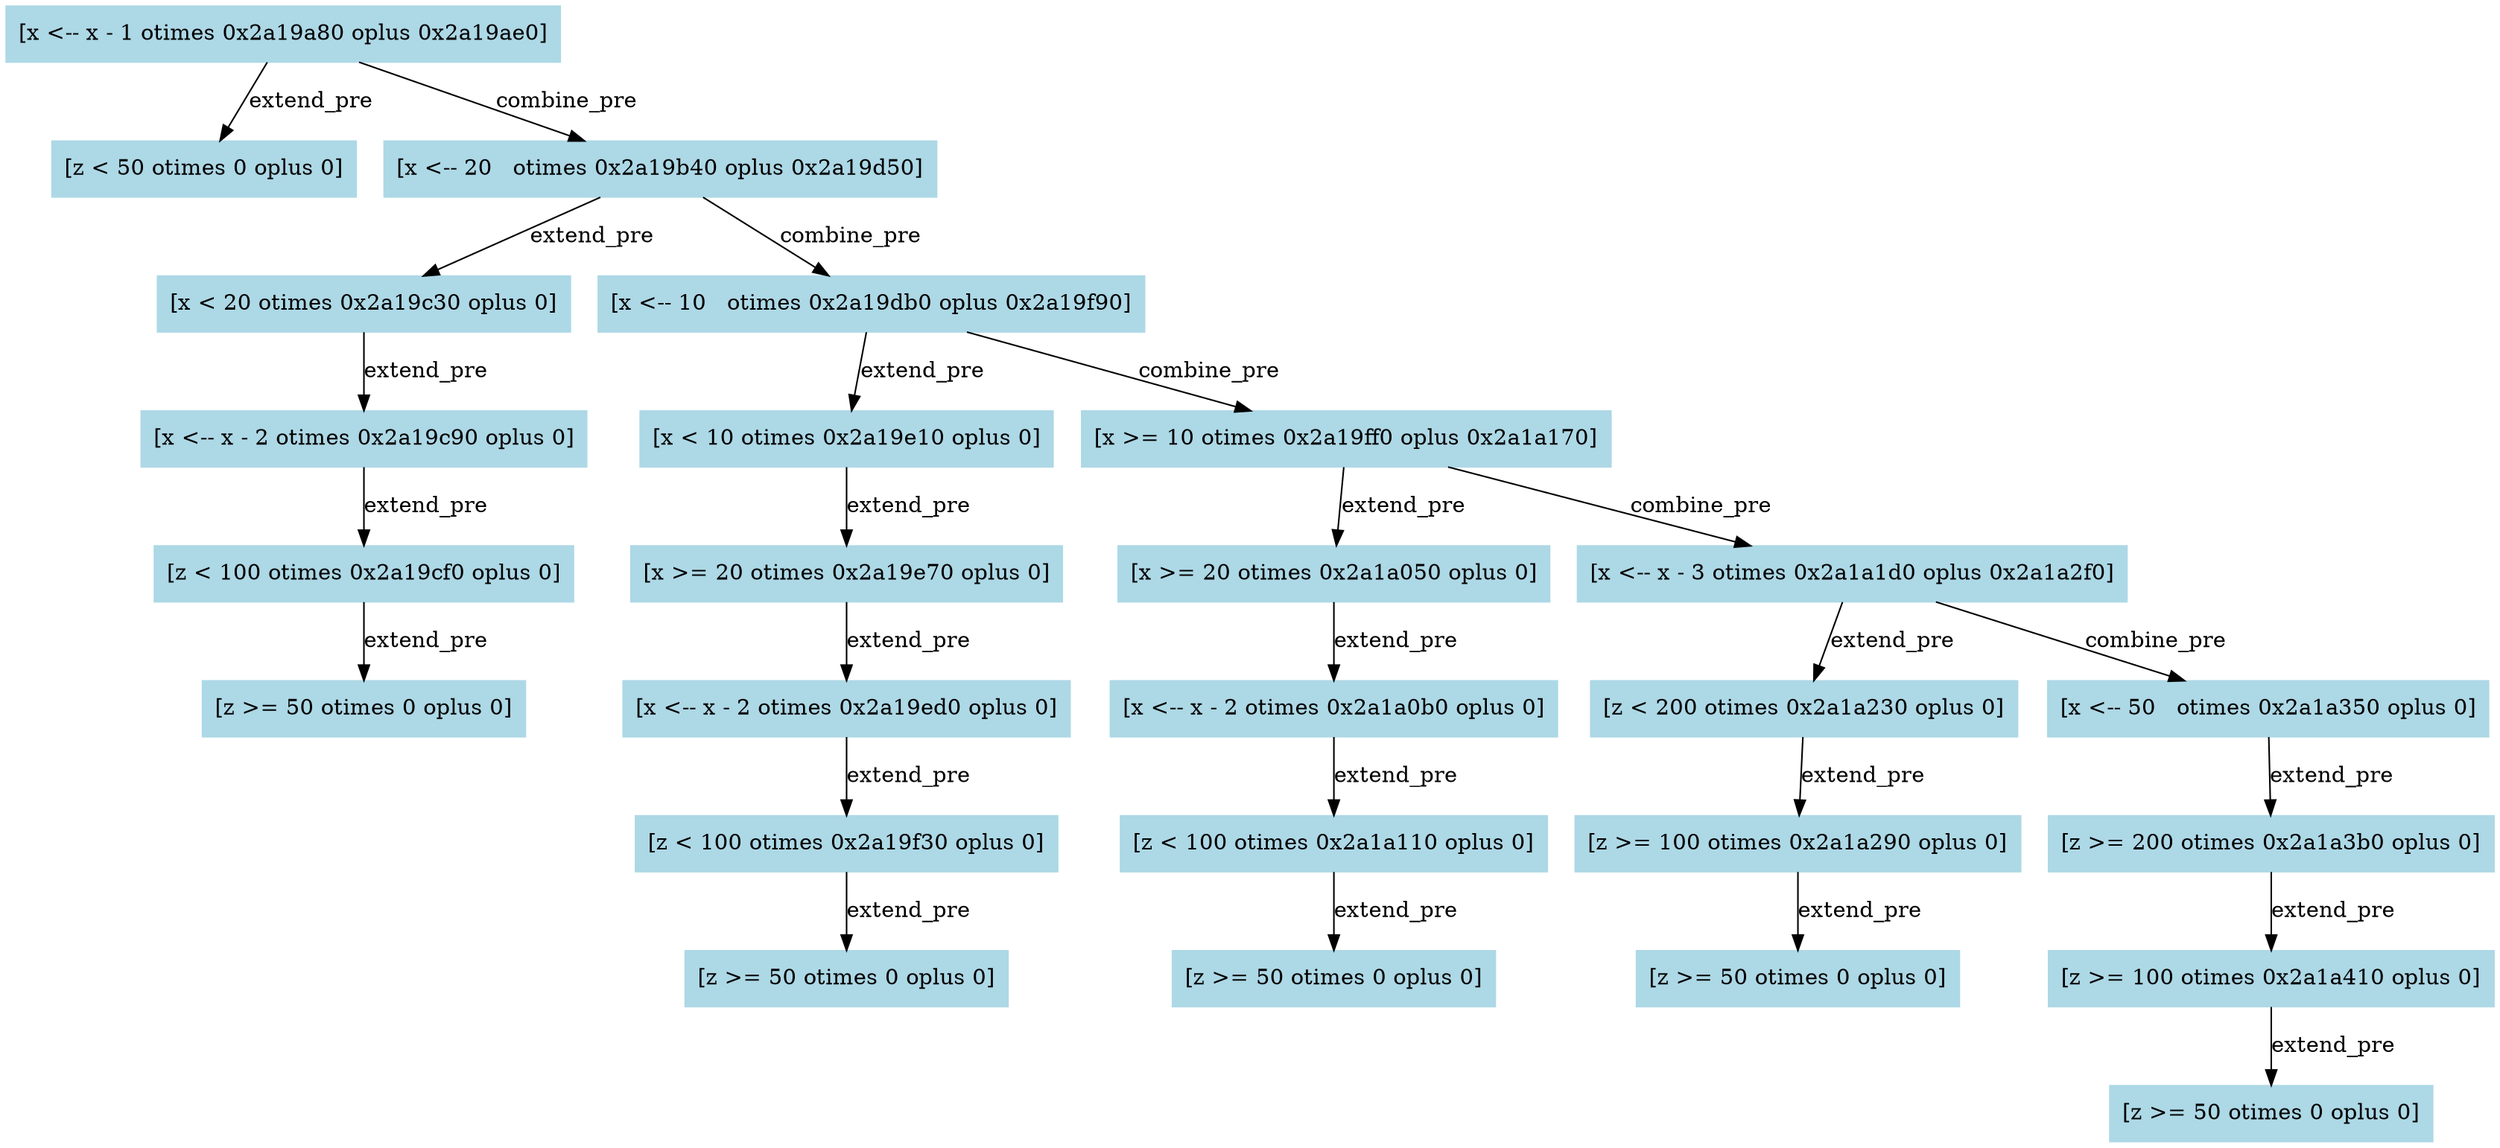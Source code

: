 digraph "[IF x <= y THEN]" {
"0x2a19a20" [label="[x <-- x - 1 otimes 0x2a19a80 oplus 0x2a19ae0]", color=lightblue,style=filled,shape=box]
"0x2a19a20" -> "0x2a19a80" [label=extend_pre,color=black]
"0x2a19a80" [label="[z < 50 otimes 0 oplus 0]", color=lightblue,style=filled,shape=box]
"0x2a19a20" -> "0x2a19ae0" [label=combine_pre,color=black]
"0x2a19ae0" [label="[x <-- 20   otimes 0x2a19b40 oplus 0x2a19d50]", color=lightblue,style=filled,shape=box]
"0x2a19ae0" -> "0x2a19b40" [label=extend_pre,color=black]
"0x2a19b40" [label="[x < 20 otimes 0x2a19c30 oplus 0]", color=lightblue,style=filled,shape=box]
"0x2a19b40" -> "0x2a19c30" [label=extend_pre,color=black]
"0x2a19c30" [label="[x <-- x - 2 otimes 0x2a19c90 oplus 0]", color=lightblue,style=filled,shape=box]
"0x2a19c30" -> "0x2a19c90" [label=extend_pre,color=black]
"0x2a19c90" [label="[z < 100 otimes 0x2a19cf0 oplus 0]", color=lightblue,style=filled,shape=box]
"0x2a19c90" -> "0x2a19cf0" [label=extend_pre,color=black]
"0x2a19cf0" [label="[z >= 50 otimes 0 oplus 0]", color=lightblue,style=filled,shape=box]
"0x2a19ae0" -> "0x2a19d50" [label=combine_pre,color=black]
"0x2a19d50" [label="[x <-- 10   otimes 0x2a19db0 oplus 0x2a19f90]", color=lightblue,style=filled,shape=box]
"0x2a19d50" -> "0x2a19db0" [label=extend_pre,color=black]
"0x2a19db0" [label="[x < 10 otimes 0x2a19e10 oplus 0]", color=lightblue,style=filled,shape=box]
"0x2a19db0" -> "0x2a19e10" [label=extend_pre,color=black]
"0x2a19e10" [label="[x >= 20 otimes 0x2a19e70 oplus 0]", color=lightblue,style=filled,shape=box]
"0x2a19e10" -> "0x2a19e70" [label=extend_pre,color=black]
"0x2a19e70" [label="[x <-- x - 2 otimes 0x2a19ed0 oplus 0]", color=lightblue,style=filled,shape=box]
"0x2a19e70" -> "0x2a19ed0" [label=extend_pre,color=black]
"0x2a19ed0" [label="[z < 100 otimes 0x2a19f30 oplus 0]", color=lightblue,style=filled,shape=box]
"0x2a19ed0" -> "0x2a19f30" [label=extend_pre,color=black]
"0x2a19f30" [label="[z >= 50 otimes 0 oplus 0]", color=lightblue,style=filled,shape=box]
"0x2a19d50" -> "0x2a19f90" [label=combine_pre,color=black]
"0x2a19f90" [label="[x >= 10 otimes 0x2a19ff0 oplus 0x2a1a170]", color=lightblue,style=filled,shape=box]
"0x2a19f90" -> "0x2a19ff0" [label=extend_pre,color=black]
"0x2a19ff0" [label="[x >= 20 otimes 0x2a1a050 oplus 0]", color=lightblue,style=filled,shape=box]
"0x2a19ff0" -> "0x2a1a050" [label=extend_pre,color=black]
"0x2a1a050" [label="[x <-- x - 2 otimes 0x2a1a0b0 oplus 0]", color=lightblue,style=filled,shape=box]
"0x2a1a050" -> "0x2a1a0b0" [label=extend_pre,color=black]
"0x2a1a0b0" [label="[z < 100 otimes 0x2a1a110 oplus 0]", color=lightblue,style=filled,shape=box]
"0x2a1a0b0" -> "0x2a1a110" [label=extend_pre,color=black]
"0x2a1a110" [label="[z >= 50 otimes 0 oplus 0]", color=lightblue,style=filled,shape=box]
"0x2a19f90" -> "0x2a1a170" [label=combine_pre,color=black]
"0x2a1a170" [label="[x <-- x - 3 otimes 0x2a1a1d0 oplus 0x2a1a2f0]", color=lightblue,style=filled,shape=box]
"0x2a1a170" -> "0x2a1a1d0" [label=extend_pre,color=black]
"0x2a1a1d0" [label="[z < 200 otimes 0x2a1a230 oplus 0]", color=lightblue,style=filled,shape=box]
"0x2a1a1d0" -> "0x2a1a230" [label=extend_pre,color=black]
"0x2a1a230" [label="[z >= 100 otimes 0x2a1a290 oplus 0]", color=lightblue,style=filled,shape=box]
"0x2a1a230" -> "0x2a1a290" [label=extend_pre,color=black]
"0x2a1a290" [label="[z >= 50 otimes 0 oplus 0]", color=lightblue,style=filled,shape=box]
"0x2a1a170" -> "0x2a1a2f0" [label=combine_pre,color=black]
"0x2a1a2f0" [label="[x <-- 50   otimes 0x2a1a350 oplus 0]", color=lightblue,style=filled,shape=box]
"0x2a1a2f0" -> "0x2a1a350" [label=extend_pre,color=black]
"0x2a1a350" [label="[z >= 200 otimes 0x2a1a3b0 oplus 0]", color=lightblue,style=filled,shape=box]
"0x2a1a350" -> "0x2a1a3b0" [label=extend_pre,color=black]
"0x2a1a3b0" [label="[z >= 100 otimes 0x2a1a410 oplus 0]", color=lightblue,style=filled,shape=box]
"0x2a1a3b0" -> "0x2a1a410" [label=extend_pre,color=black]
"0x2a1a410" [label="[z >= 50 otimes 0 oplus 0]", color=lightblue,style=filled,shape=box]
}


